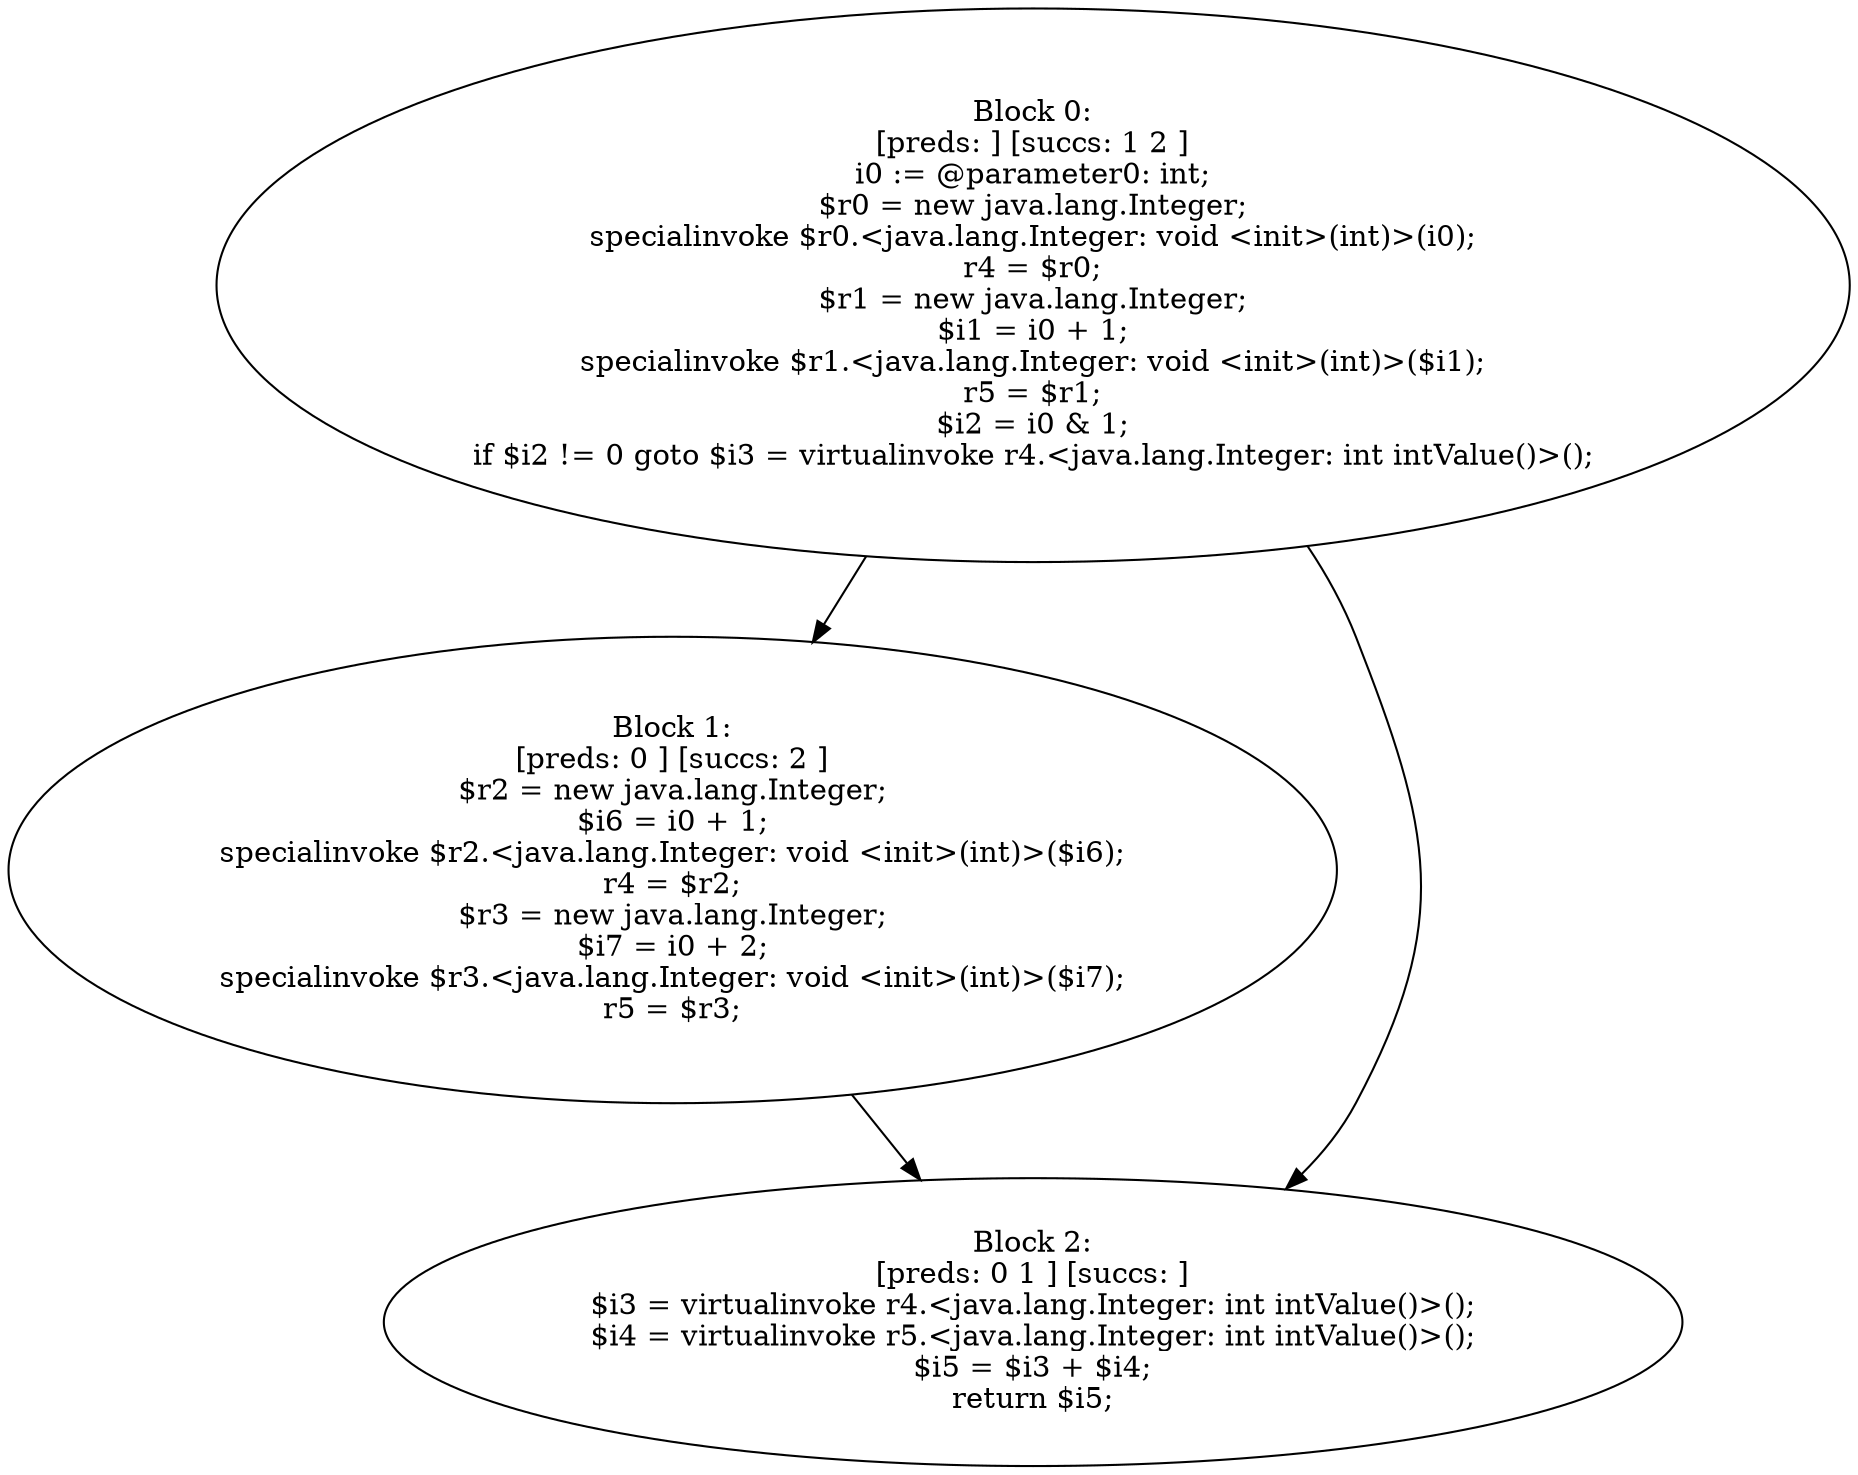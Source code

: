 digraph "unitGraph" {
    "Block 0:
[preds: ] [succs: 1 2 ]
i0 := @parameter0: int;
$r0 = new java.lang.Integer;
specialinvoke $r0.<java.lang.Integer: void <init>(int)>(i0);
r4 = $r0;
$r1 = new java.lang.Integer;
$i1 = i0 + 1;
specialinvoke $r1.<java.lang.Integer: void <init>(int)>($i1);
r5 = $r1;
$i2 = i0 & 1;
if $i2 != 0 goto $i3 = virtualinvoke r4.<java.lang.Integer: int intValue()>();
"
    "Block 1:
[preds: 0 ] [succs: 2 ]
$r2 = new java.lang.Integer;
$i6 = i0 + 1;
specialinvoke $r2.<java.lang.Integer: void <init>(int)>($i6);
r4 = $r2;
$r3 = new java.lang.Integer;
$i7 = i0 + 2;
specialinvoke $r3.<java.lang.Integer: void <init>(int)>($i7);
r5 = $r3;
"
    "Block 2:
[preds: 0 1 ] [succs: ]
$i3 = virtualinvoke r4.<java.lang.Integer: int intValue()>();
$i4 = virtualinvoke r5.<java.lang.Integer: int intValue()>();
$i5 = $i3 + $i4;
return $i5;
"
    "Block 0:
[preds: ] [succs: 1 2 ]
i0 := @parameter0: int;
$r0 = new java.lang.Integer;
specialinvoke $r0.<java.lang.Integer: void <init>(int)>(i0);
r4 = $r0;
$r1 = new java.lang.Integer;
$i1 = i0 + 1;
specialinvoke $r1.<java.lang.Integer: void <init>(int)>($i1);
r5 = $r1;
$i2 = i0 & 1;
if $i2 != 0 goto $i3 = virtualinvoke r4.<java.lang.Integer: int intValue()>();
"->"Block 1:
[preds: 0 ] [succs: 2 ]
$r2 = new java.lang.Integer;
$i6 = i0 + 1;
specialinvoke $r2.<java.lang.Integer: void <init>(int)>($i6);
r4 = $r2;
$r3 = new java.lang.Integer;
$i7 = i0 + 2;
specialinvoke $r3.<java.lang.Integer: void <init>(int)>($i7);
r5 = $r3;
";
    "Block 0:
[preds: ] [succs: 1 2 ]
i0 := @parameter0: int;
$r0 = new java.lang.Integer;
specialinvoke $r0.<java.lang.Integer: void <init>(int)>(i0);
r4 = $r0;
$r1 = new java.lang.Integer;
$i1 = i0 + 1;
specialinvoke $r1.<java.lang.Integer: void <init>(int)>($i1);
r5 = $r1;
$i2 = i0 & 1;
if $i2 != 0 goto $i3 = virtualinvoke r4.<java.lang.Integer: int intValue()>();
"->"Block 2:
[preds: 0 1 ] [succs: ]
$i3 = virtualinvoke r4.<java.lang.Integer: int intValue()>();
$i4 = virtualinvoke r5.<java.lang.Integer: int intValue()>();
$i5 = $i3 + $i4;
return $i5;
";
    "Block 1:
[preds: 0 ] [succs: 2 ]
$r2 = new java.lang.Integer;
$i6 = i0 + 1;
specialinvoke $r2.<java.lang.Integer: void <init>(int)>($i6);
r4 = $r2;
$r3 = new java.lang.Integer;
$i7 = i0 + 2;
specialinvoke $r3.<java.lang.Integer: void <init>(int)>($i7);
r5 = $r3;
"->"Block 2:
[preds: 0 1 ] [succs: ]
$i3 = virtualinvoke r4.<java.lang.Integer: int intValue()>();
$i4 = virtualinvoke r5.<java.lang.Integer: int intValue()>();
$i5 = $i3 + $i4;
return $i5;
";
}
